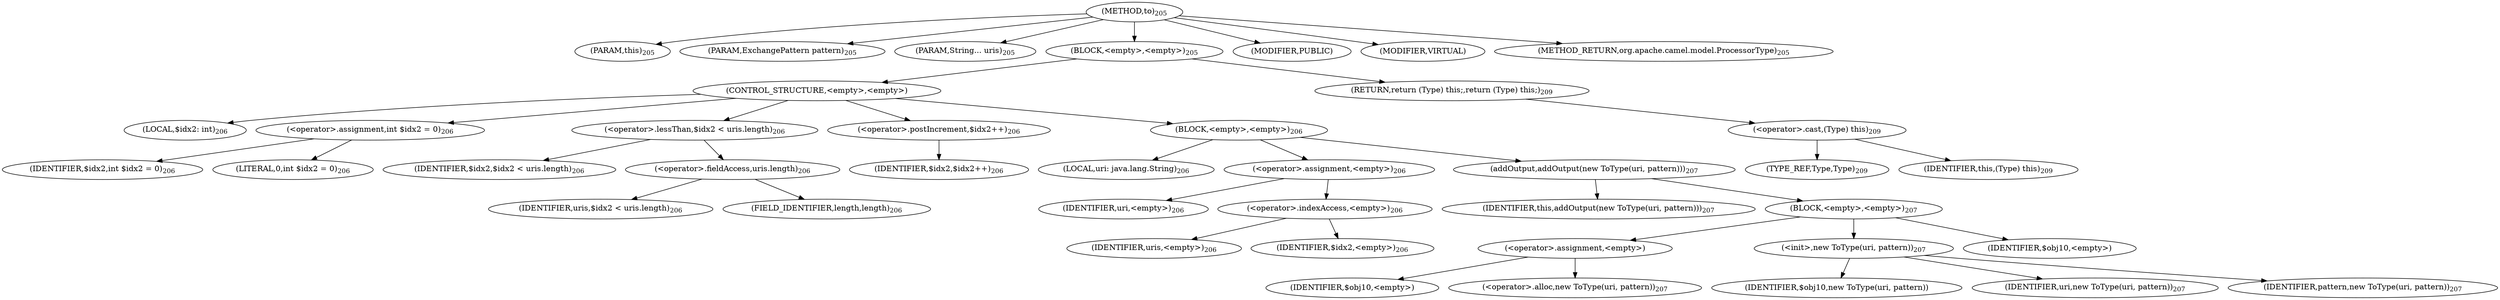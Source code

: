 digraph "to" {  
"950" [label = <(METHOD,to)<SUB>205</SUB>> ]
"35" [label = <(PARAM,this)<SUB>205</SUB>> ]
"951" [label = <(PARAM,ExchangePattern pattern)<SUB>205</SUB>> ]
"952" [label = <(PARAM,String... uris)<SUB>205</SUB>> ]
"953" [label = <(BLOCK,&lt;empty&gt;,&lt;empty&gt;)<SUB>205</SUB>> ]
"954" [label = <(CONTROL_STRUCTURE,&lt;empty&gt;,&lt;empty&gt;)> ]
"955" [label = <(LOCAL,$idx2: int)<SUB>206</SUB>> ]
"956" [label = <(&lt;operator&gt;.assignment,int $idx2 = 0)<SUB>206</SUB>> ]
"957" [label = <(IDENTIFIER,$idx2,int $idx2 = 0)<SUB>206</SUB>> ]
"958" [label = <(LITERAL,0,int $idx2 = 0)<SUB>206</SUB>> ]
"959" [label = <(&lt;operator&gt;.lessThan,$idx2 &lt; uris.length)<SUB>206</SUB>> ]
"960" [label = <(IDENTIFIER,$idx2,$idx2 &lt; uris.length)<SUB>206</SUB>> ]
"961" [label = <(&lt;operator&gt;.fieldAccess,uris.length)<SUB>206</SUB>> ]
"962" [label = <(IDENTIFIER,uris,$idx2 &lt; uris.length)<SUB>206</SUB>> ]
"963" [label = <(FIELD_IDENTIFIER,length,length)<SUB>206</SUB>> ]
"964" [label = <(&lt;operator&gt;.postIncrement,$idx2++)<SUB>206</SUB>> ]
"965" [label = <(IDENTIFIER,$idx2,$idx2++)<SUB>206</SUB>> ]
"966" [label = <(BLOCK,&lt;empty&gt;,&lt;empty&gt;)<SUB>206</SUB>> ]
"967" [label = <(LOCAL,uri: java.lang.String)<SUB>206</SUB>> ]
"968" [label = <(&lt;operator&gt;.assignment,&lt;empty&gt;)<SUB>206</SUB>> ]
"969" [label = <(IDENTIFIER,uri,&lt;empty&gt;)<SUB>206</SUB>> ]
"970" [label = <(&lt;operator&gt;.indexAccess,&lt;empty&gt;)<SUB>206</SUB>> ]
"971" [label = <(IDENTIFIER,uris,&lt;empty&gt;)<SUB>206</SUB>> ]
"972" [label = <(IDENTIFIER,$idx2,&lt;empty&gt;)<SUB>206</SUB>> ]
"973" [label = <(addOutput,addOutput(new ToType(uri, pattern)))<SUB>207</SUB>> ]
"34" [label = <(IDENTIFIER,this,addOutput(new ToType(uri, pattern)))<SUB>207</SUB>> ]
"974" [label = <(BLOCK,&lt;empty&gt;,&lt;empty&gt;)<SUB>207</SUB>> ]
"975" [label = <(&lt;operator&gt;.assignment,&lt;empty&gt;)> ]
"976" [label = <(IDENTIFIER,$obj10,&lt;empty&gt;)> ]
"977" [label = <(&lt;operator&gt;.alloc,new ToType(uri, pattern))<SUB>207</SUB>> ]
"978" [label = <(&lt;init&gt;,new ToType(uri, pattern))<SUB>207</SUB>> ]
"979" [label = <(IDENTIFIER,$obj10,new ToType(uri, pattern))> ]
"980" [label = <(IDENTIFIER,uri,new ToType(uri, pattern))<SUB>207</SUB>> ]
"981" [label = <(IDENTIFIER,pattern,new ToType(uri, pattern))<SUB>207</SUB>> ]
"982" [label = <(IDENTIFIER,$obj10,&lt;empty&gt;)> ]
"983" [label = <(RETURN,return (Type) this;,return (Type) this;)<SUB>209</SUB>> ]
"984" [label = <(&lt;operator&gt;.cast,(Type) this)<SUB>209</SUB>> ]
"985" [label = <(TYPE_REF,Type,Type)<SUB>209</SUB>> ]
"36" [label = <(IDENTIFIER,this,(Type) this)<SUB>209</SUB>> ]
"986" [label = <(MODIFIER,PUBLIC)> ]
"987" [label = <(MODIFIER,VIRTUAL)> ]
"988" [label = <(METHOD_RETURN,org.apache.camel.model.ProcessorType)<SUB>205</SUB>> ]
  "950" -> "35" 
  "950" -> "951" 
  "950" -> "952" 
  "950" -> "953" 
  "950" -> "986" 
  "950" -> "987" 
  "950" -> "988" 
  "953" -> "954" 
  "953" -> "983" 
  "954" -> "955" 
  "954" -> "956" 
  "954" -> "959" 
  "954" -> "964" 
  "954" -> "966" 
  "956" -> "957" 
  "956" -> "958" 
  "959" -> "960" 
  "959" -> "961" 
  "961" -> "962" 
  "961" -> "963" 
  "964" -> "965" 
  "966" -> "967" 
  "966" -> "968" 
  "966" -> "973" 
  "968" -> "969" 
  "968" -> "970" 
  "970" -> "971" 
  "970" -> "972" 
  "973" -> "34" 
  "973" -> "974" 
  "974" -> "975" 
  "974" -> "978" 
  "974" -> "982" 
  "975" -> "976" 
  "975" -> "977" 
  "978" -> "979" 
  "978" -> "980" 
  "978" -> "981" 
  "983" -> "984" 
  "984" -> "985" 
  "984" -> "36" 
}
